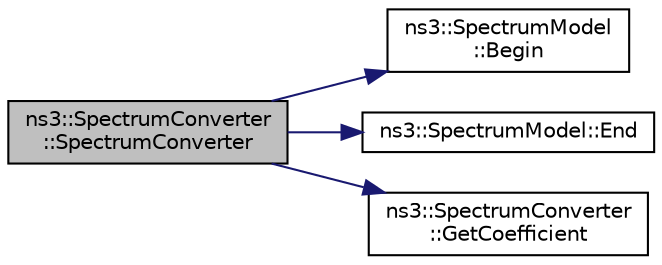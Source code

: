 digraph "ns3::SpectrumConverter::SpectrumConverter"
{
  edge [fontname="Helvetica",fontsize="10",labelfontname="Helvetica",labelfontsize="10"];
  node [fontname="Helvetica",fontsize="10",shape=record];
  rankdir="LR";
  Node1 [label="ns3::SpectrumConverter\l::SpectrumConverter",height=0.2,width=0.4,color="black", fillcolor="grey75", style="filled", fontcolor="black"];
  Node1 -> Node2 [color="midnightblue",fontsize="10",style="solid"];
  Node2 [label="ns3::SpectrumModel\l::Begin",height=0.2,width=0.4,color="black", fillcolor="white", style="filled",URL="$d2/da4/classns3_1_1SpectrumModel.html#a41b34bec2d882bb573849dad7237b10d"];
  Node1 -> Node3 [color="midnightblue",fontsize="10",style="solid"];
  Node3 [label="ns3::SpectrumModel::End",height=0.2,width=0.4,color="black", fillcolor="white", style="filled",URL="$d2/da4/classns3_1_1SpectrumModel.html#ac1c60822fc8fd0463905ac908df1e8b4"];
  Node1 -> Node4 [color="midnightblue",fontsize="10",style="solid"];
  Node4 [label="ns3::SpectrumConverter\l::GetCoefficient",height=0.2,width=0.4,color="black", fillcolor="white", style="filled",URL="$de/dc7/classns3_1_1SpectrumConverter.html#aebdde6358be5ca6824b009f0c54a1dfd"];
}

